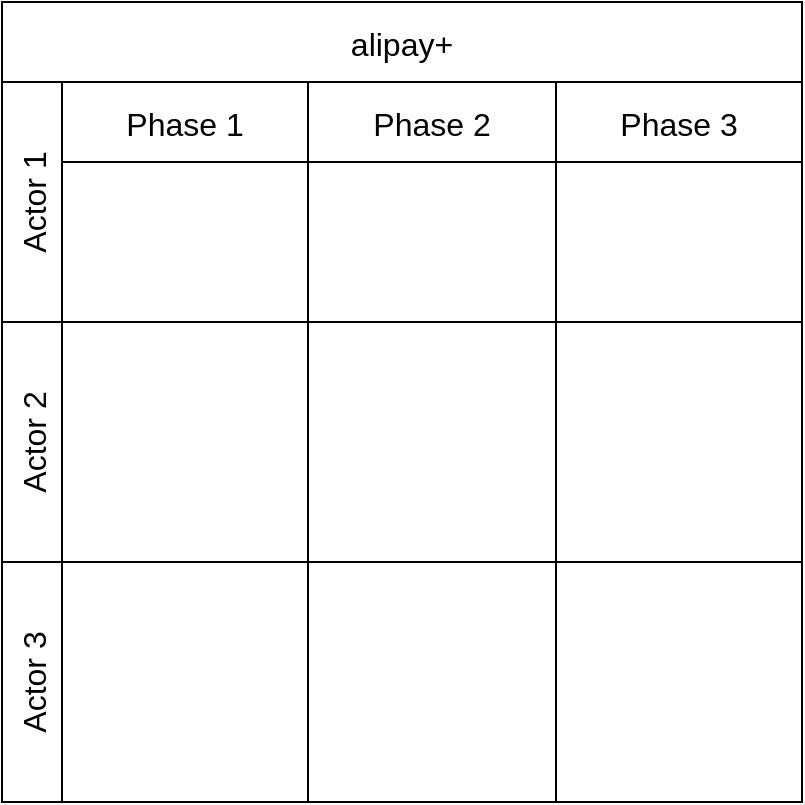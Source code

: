 <mxfile version="23.1.7" type="github">
  <diagram id="prtHgNgQTEPvFCAcTncT" name="Page-1">
    <mxGraphModel dx="819" dy="432" grid="1" gridSize="10" guides="1" tooltips="1" connect="1" arrows="1" fold="1" page="1" pageScale="1" pageWidth="827" pageHeight="1169" background="none" math="0" shadow="0">
      <root>
        <mxCell id="0" />
        <mxCell id="1" parent="0" />
        <mxCell id="ZWTwkUK_7NRcOlW2xFSd-1" value="alipay+" style="shape=table;childLayout=tableLayout;startSize=40;collapsible=0;recursiveResize=0;expand=0;fontSize=16;" vertex="1" parent="1">
          <mxGeometry x="210" y="90" width="400" height="400" as="geometry" />
        </mxCell>
        <mxCell id="ZWTwkUK_7NRcOlW2xFSd-2" value="Actor 1" style="shape=tableRow;horizontal=0;swimlaneHead=0;swimlaneBody=0;top=0;left=0;strokeColor=inherit;bottom=0;right=0;dropTarget=0;fontStyle=0;fillColor=none;points=[[0,0.5],[1,0.5]];portConstraint=eastwest;startSize=30;collapsible=0;recursiveResize=0;expand=0;fontSize=16;" vertex="1" parent="ZWTwkUK_7NRcOlW2xFSd-1">
          <mxGeometry y="40" width="400" height="120" as="geometry" />
        </mxCell>
        <mxCell id="ZWTwkUK_7NRcOlW2xFSd-3" value="Phase 1" style="swimlane;swimlaneHead=0;swimlaneBody=0;fontStyle=0;strokeColor=inherit;connectable=0;fillColor=none;startSize=40;collapsible=0;recursiveResize=0;expand=0;fontSize=16;" vertex="1" parent="ZWTwkUK_7NRcOlW2xFSd-2">
          <mxGeometry x="30" width="123" height="120" as="geometry">
            <mxRectangle width="123" height="120" as="alternateBounds" />
          </mxGeometry>
        </mxCell>
        <mxCell id="ZWTwkUK_7NRcOlW2xFSd-4" value="Phase 2" style="swimlane;swimlaneHead=0;swimlaneBody=0;fontStyle=0;strokeColor=inherit;connectable=0;fillColor=none;startSize=40;collapsible=0;recursiveResize=0;expand=0;fontSize=16;" vertex="1" parent="ZWTwkUK_7NRcOlW2xFSd-2">
          <mxGeometry x="153" width="124" height="120" as="geometry">
            <mxRectangle width="124" height="120" as="alternateBounds" />
          </mxGeometry>
        </mxCell>
        <mxCell id="ZWTwkUK_7NRcOlW2xFSd-5" value="Phase 3" style="swimlane;swimlaneHead=0;swimlaneBody=0;fontStyle=0;strokeColor=inherit;connectable=0;fillColor=none;startSize=40;collapsible=0;recursiveResize=0;expand=0;fontSize=16;" vertex="1" parent="ZWTwkUK_7NRcOlW2xFSd-2">
          <mxGeometry x="277" width="123" height="120" as="geometry">
            <mxRectangle width="123" height="120" as="alternateBounds" />
          </mxGeometry>
        </mxCell>
        <mxCell id="ZWTwkUK_7NRcOlW2xFSd-6" value="Actor 2" style="shape=tableRow;horizontal=0;swimlaneHead=0;swimlaneBody=0;top=0;left=0;strokeColor=inherit;bottom=0;right=0;dropTarget=0;fontStyle=0;fillColor=none;points=[[0,0.5],[1,0.5]];portConstraint=eastwest;startSize=30;collapsible=0;recursiveResize=0;expand=0;fontSize=16;" vertex="1" parent="ZWTwkUK_7NRcOlW2xFSd-1">
          <mxGeometry y="160" width="400" height="120" as="geometry" />
        </mxCell>
        <mxCell id="ZWTwkUK_7NRcOlW2xFSd-7" value="" style="swimlane;swimlaneHead=0;swimlaneBody=0;fontStyle=0;connectable=0;strokeColor=inherit;fillColor=none;startSize=0;collapsible=0;recursiveResize=0;expand=0;fontSize=16;" vertex="1" parent="ZWTwkUK_7NRcOlW2xFSd-6">
          <mxGeometry x="30" width="123" height="120" as="geometry">
            <mxRectangle width="123" height="120" as="alternateBounds" />
          </mxGeometry>
        </mxCell>
        <mxCell id="ZWTwkUK_7NRcOlW2xFSd-8" value="" style="swimlane;swimlaneHead=0;swimlaneBody=0;fontStyle=0;connectable=0;strokeColor=inherit;fillColor=none;startSize=0;collapsible=0;recursiveResize=0;expand=0;fontSize=16;" vertex="1" parent="ZWTwkUK_7NRcOlW2xFSd-6">
          <mxGeometry x="153" width="124" height="120" as="geometry">
            <mxRectangle width="124" height="120" as="alternateBounds" />
          </mxGeometry>
        </mxCell>
        <mxCell id="ZWTwkUK_7NRcOlW2xFSd-9" value="" style="swimlane;swimlaneHead=0;swimlaneBody=0;fontStyle=0;connectable=0;strokeColor=inherit;fillColor=none;startSize=0;collapsible=0;recursiveResize=0;expand=0;fontSize=16;" vertex="1" parent="ZWTwkUK_7NRcOlW2xFSd-6">
          <mxGeometry x="277" width="123" height="120" as="geometry">
            <mxRectangle width="123" height="120" as="alternateBounds" />
          </mxGeometry>
        </mxCell>
        <mxCell id="ZWTwkUK_7NRcOlW2xFSd-10" value="Actor 3" style="shape=tableRow;horizontal=0;swimlaneHead=0;swimlaneBody=0;top=0;left=0;strokeColor=inherit;bottom=0;right=0;dropTarget=0;fontStyle=0;fillColor=none;points=[[0,0.5],[1,0.5]];portConstraint=eastwest;startSize=30;collapsible=0;recursiveResize=0;expand=0;fontSize=16;" vertex="1" parent="ZWTwkUK_7NRcOlW2xFSd-1">
          <mxGeometry y="280" width="400" height="120" as="geometry" />
        </mxCell>
        <mxCell id="ZWTwkUK_7NRcOlW2xFSd-11" value="" style="swimlane;swimlaneHead=0;swimlaneBody=0;fontStyle=0;connectable=0;strokeColor=inherit;fillColor=none;startSize=0;collapsible=0;recursiveResize=0;expand=0;fontSize=16;" vertex="1" parent="ZWTwkUK_7NRcOlW2xFSd-10">
          <mxGeometry x="30" width="123" height="120" as="geometry">
            <mxRectangle width="123" height="120" as="alternateBounds" />
          </mxGeometry>
        </mxCell>
        <mxCell id="ZWTwkUK_7NRcOlW2xFSd-12" value="" style="swimlane;swimlaneHead=0;swimlaneBody=0;fontStyle=0;connectable=0;strokeColor=inherit;fillColor=none;startSize=0;collapsible=0;recursiveResize=0;expand=0;fontSize=16;" vertex="1" parent="ZWTwkUK_7NRcOlW2xFSd-10">
          <mxGeometry x="153" width="124" height="120" as="geometry">
            <mxRectangle width="124" height="120" as="alternateBounds" />
          </mxGeometry>
        </mxCell>
        <mxCell id="ZWTwkUK_7NRcOlW2xFSd-13" value="" style="swimlane;swimlaneHead=0;swimlaneBody=0;fontStyle=0;connectable=0;strokeColor=inherit;fillColor=none;startSize=0;collapsible=0;recursiveResize=0;expand=0;fontSize=16;" vertex="1" parent="ZWTwkUK_7NRcOlW2xFSd-10">
          <mxGeometry x="277" width="123" height="120" as="geometry">
            <mxRectangle width="123" height="120" as="alternateBounds" />
          </mxGeometry>
        </mxCell>
      </root>
    </mxGraphModel>
  </diagram>
</mxfile>
